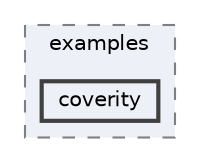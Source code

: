digraph "D:/Projects/Raspberrypi_pico/pico_freertos_final/freertos_pico2/pico_freertos/FreeRTOS-Kernel/examples/coverity"
{
 // LATEX_PDF_SIZE
  bgcolor="transparent";
  edge [fontname=Helvetica,fontsize=10,labelfontname=Helvetica,labelfontsize=10];
  node [fontname=Helvetica,fontsize=10,shape=box,height=0.2,width=0.4];
  compound=true
  subgraph clusterdir_7cc5b5cc2be23764caa46fdfb5a67c60 {
    graph [ bgcolor="#edf0f7", pencolor="grey50", label="examples", fontname=Helvetica,fontsize=10 style="filled,dashed", URL="dir_7cc5b5cc2be23764caa46fdfb5a67c60.html",tooltip=""]
  dir_7162f47484daeeb4e9a0d1775c361c9f [label="coverity", fillcolor="#edf0f7", color="grey25", style="filled,bold", URL="dir_7162f47484daeeb4e9a0d1775c361c9f.html",tooltip=""];
  }
}
